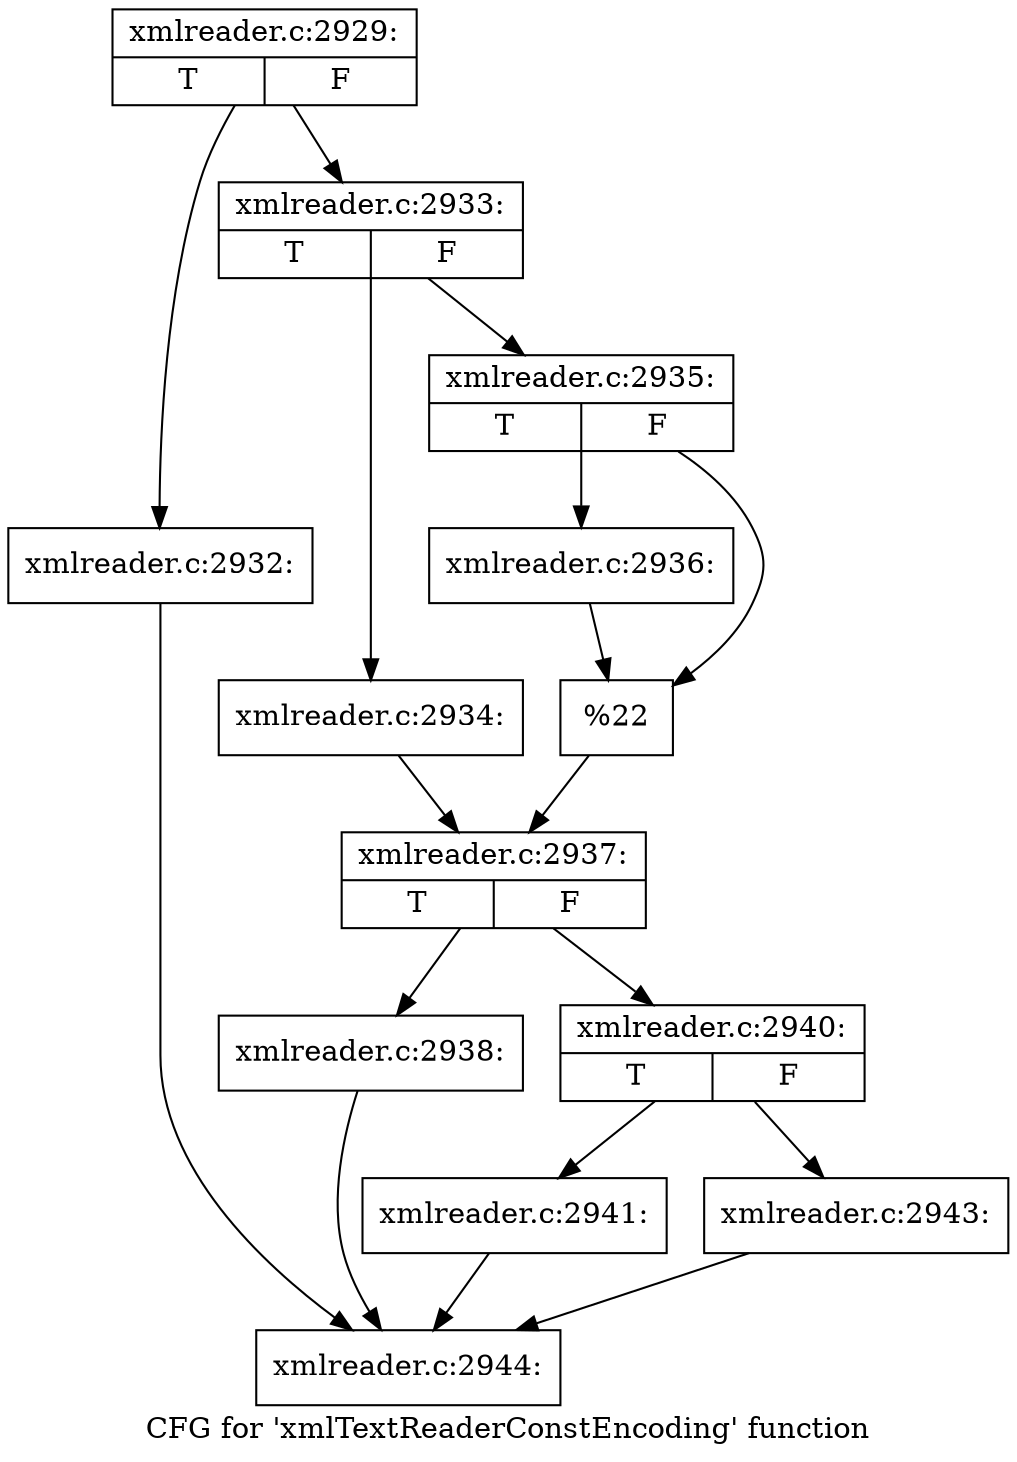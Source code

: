 digraph "CFG for 'xmlTextReaderConstEncoding' function" {
	label="CFG for 'xmlTextReaderConstEncoding' function";

	Node0x47a0d10 [shape=record,label="{xmlreader.c:2929:|{<s0>T|<s1>F}}"];
	Node0x47a0d10 -> Node0x47a0ad0;
	Node0x47a0d10 -> Node0x47a0b20;
	Node0x47a0ad0 [shape=record,label="{xmlreader.c:2932:}"];
	Node0x47a0ad0 -> Node0x47a7ca0;
	Node0x47a0b20 [shape=record,label="{xmlreader.c:2933:|{<s0>T|<s1>F}}"];
	Node0x47a0b20 -> Node0x47a8800;
	Node0x47a0b20 -> Node0x47a88a0;
	Node0x47a8800 [shape=record,label="{xmlreader.c:2934:}"];
	Node0x47a8800 -> Node0x47a8850;
	Node0x47a88a0 [shape=record,label="{xmlreader.c:2935:|{<s0>T|<s1>F}}"];
	Node0x47a88a0 -> Node0x47a8fc0;
	Node0x47a88a0 -> Node0x47a9010;
	Node0x47a8fc0 [shape=record,label="{xmlreader.c:2936:}"];
	Node0x47a8fc0 -> Node0x47a9010;
	Node0x47a9010 [shape=record,label="{%22}"];
	Node0x47a9010 -> Node0x47a8850;
	Node0x47a8850 [shape=record,label="{xmlreader.c:2937:|{<s0>T|<s1>F}}"];
	Node0x47a8850 -> Node0x47a9920;
	Node0x47a8850 -> Node0x47a9970;
	Node0x47a9920 [shape=record,label="{xmlreader.c:2938:}"];
	Node0x47a9920 -> Node0x47a7ca0;
	Node0x47a9970 [shape=record,label="{xmlreader.c:2940:|{<s0>T|<s1>F}}"];
	Node0x47a9970 -> Node0x47a9dd0;
	Node0x47a9970 -> Node0x47a9e70;
	Node0x47a9dd0 [shape=record,label="{xmlreader.c:2941:}"];
	Node0x47a9dd0 -> Node0x47a7ca0;
	Node0x47a9e70 [shape=record,label="{xmlreader.c:2943:}"];
	Node0x47a9e70 -> Node0x47a7ca0;
	Node0x47a7ca0 [shape=record,label="{xmlreader.c:2944:}"];
}
